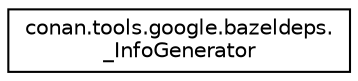 digraph "Graphical Class Hierarchy"
{
 // LATEX_PDF_SIZE
  edge [fontname="Helvetica",fontsize="10",labelfontname="Helvetica",labelfontsize="10"];
  node [fontname="Helvetica",fontsize="10",shape=record];
  rankdir="LR";
  Node0 [label="conan.tools.google.bazeldeps.\l_InfoGenerator",height=0.2,width=0.4,color="black", fillcolor="white", style="filled",URL="$classconan_1_1tools_1_1google_1_1bazeldeps_1_1__InfoGenerator.html",tooltip=" "];
}
